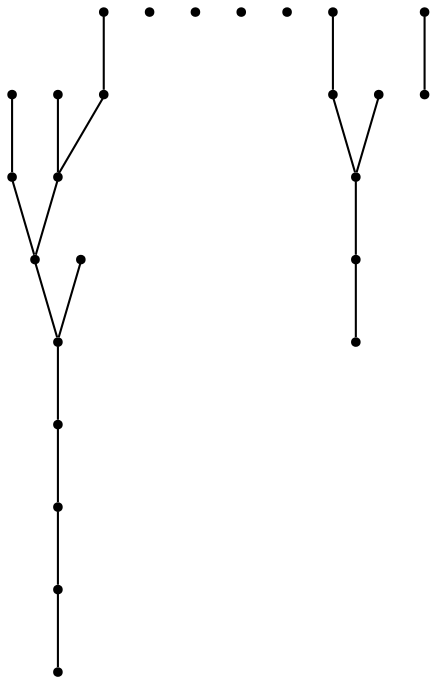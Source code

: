 graph {
  node [shape=point,comment="{\"directed\":false,\"doi\":\"10.1007/978-3-662-45803-7_3\",\"figure\":\"4\"}"]

  v0 [pos="1667.0810305217271,848.0433825153084"]
  v1 [pos="1486.9512428668315,848.0433825153084"]
  v2 [pos="1366.864590515253,848.0433825153084"]
  v3 [pos="1347.3046158128013,806.5299437689036"]
  v4 [pos="1787.167682873306,727.9805595438473"]
  v5 [pos="1787.1676828733057,1088.1692829046287"]
  v6 [pos="1546.9945054184634,1088.1692829046287"]
  v7 [pos="1005.9125616886477,1088.1692829046287"]
  v8 [pos="1546.9945054184634,908.0749212242381"]
  v9 [pos="1546.9945054184634,727.9805595438473"]
  v10 [pos="1426.9078530668849,848.0433825153084"]
  v11 [pos="1426.9078530668849,727.9805595438473"]
  v12 [pos="1306.8213279636211,848.0433825153084"]
  v13 [pos="1306.8213279636211,727.9805595438472"]
  v14 [pos="1246.7780654119892,848.0433825153084"]
  v15 [pos="1186.7348028603571,848.0433825153084"]
  v16 [pos="1186.7348028603571,727.9805595438472"]
  v17 [pos="765.8854652991431,727.9805595438472"]
  v18 [pos="706.3884161385939,727.9805595438473"]
  v19 [pos="885.9720540265644,727.9805595438473"]
  v20 [pos="885.9720540265644,848.0433825153084"]
  v21 [pos="765.8854652991431,848.0433825153084"]
  v22 [pos="707.5807964719988,849.1855923964782"]
  v23 [pos="706.388416138594,1088.1692829046287"]
  v24 [pos="766.9778284571512,1087.026818577061"]

  v23 -- v24 [id="-2",pos="706.388416138594,1088.1692829046287 766.9778284571512,1087.026818577061 766.9778284571512,1087.026818577061 766.9778284571512,1087.026818577061"]
  v18 -- v22 [id="-3",pos="706.3884161385939,727.9805595438473 707.5807964719988,849.1855923964782 707.5807964719988,849.1855923964782 707.5807964719988,849.1855923964782"]
  v21 -- v17 [id="-4",pos="765.8854652991431,848.0433825153084 765.8854652991431,727.9805595438472 765.8854652991431,727.9805595438472 765.8854652991431,727.9805595438472"]
  v20 -- v19 [id="-6",pos="885.9720540265644,848.0433825153084 885.9720540265644,727.9805595438473 885.9720540265644,727.9805595438473 885.9720540265644,727.9805595438473"]
  v19 -- v17 [id="-7",pos="885.9720540265644,727.9805595438473 765.8854652991431,727.9805595438472 765.8854652991431,727.9805595438472 765.8854652991431,727.9805595438472"]
  v17 -- v18 [id="-8",pos="765.8854652991431,727.9805595438472 706.3884161385939,727.9805595438473 706.3884161385939,727.9805595438473 706.3884161385939,727.9805595438473"]
  v15 -- v16 [id="-11",pos="1186.7348028603571,848.0433825153084 1186.7348028603571,727.9805595438472 1186.7348028603571,727.9805595438472 1186.7348028603571,727.9805595438472"]
  v8 -- v9 [id="-15",pos="1546.9945054184634,908.0749212242381 1546.9945054184634,727.9805595438473 1546.9945054184634,727.9805595438473 1546.9945054184634,727.9805595438473"]
  v10 -- v11 [id="-16",pos="1426.9078530668849,848.0433825153084 1426.9078530668849,727.9805595438473 1426.9078530668849,727.9805595438473 1426.9078530668849,727.9805595438473"]
  v0 -- v10 [id="-17",pos="1667.0810305217271,848.0433825153084 1648.1298435691388,876.016265350851 1648.1298435691388,876.016265350851 1648.1298435691388,876.016265350851 1629.1870231932453,905.3149411438085 1591.3055816358453,963.9122927297233 1570.45301855212,992.5523340211419 1549.6088538571685,1021.1923117009609 1545.8019660246653,1019.879113840253 1542.7997965346678,1018.4867195381298 1539.7976270446704,1017.0985236015756 1537.600175897179,1015.6310676120063 1518.4989313694166,987.3412717876028 1499.3934876472674,959.0472775976301 1463.3841232965322,903.9267452072542 1445.379504745322,876.3623124522969 1426.9078530668849,848.0433825153084 1426.9078530668849,848.0433825153084 1426.9078530668849,848.0433825153084"]
  v6 -- v7 [id="-18",pos="1546.9945054184634,1088.1692829046287 1005.9125616886477,1088.1692829046287 1005.9125616886477,1088.1692829046287 1005.9125616886477,1088.1692829046287"]
  v4 -- v5 [id="-19",pos="1787.167682873306,727.9805595438473 1787.1676828733057,1088.1692829046287 1787.1676828733057,1088.1692829046287 1787.1676828733057,1088.1692829046287"]
  v9 -- v4 [id="-20",pos="1546.9945054184634,727.9805595438473 1787.167682873306,727.9805595438473 1787.167682873306,727.9805595438473 1787.167682873306,727.9805595438473"]
  v11 -- v9 [id="-21",pos="1426.9078530668849,727.9805595438473 1546.9945054184634,727.9805595438473 1546.9945054184634,727.9805595438473 1546.9945054184634,727.9805595438473"]
  v12 -- v13 [id="-22",pos="1306.8213279636211,848.0433825153084 1306.8213279636211,727.9805595438472 1306.8213279636211,727.9805595438472 1306.8213279636211,727.9805595438472"]
  v13 -- v11 [id="-23",pos="1306.8213279636211,727.9805595438472 1426.9078530668849,727.9805595438473 1426.9078530668849,727.9805595438473 1426.9078530668849,727.9805595438473"]
  v5 -- v6 [id="-27",pos="1787.1676828733057,1088.1692829046287 1546.9945054184634,1088.1692829046287 1546.9945054184634,1088.1692829046287 1546.9945054184634,1088.1692829046287"]
  v16 -- v13 [id="-28",pos="1186.7348028603571,727.9805595438472 1306.8213279636211,727.9805595438472 1306.8213279636211,727.9805595438472 1306.8213279636211,727.9805595438472"]
}